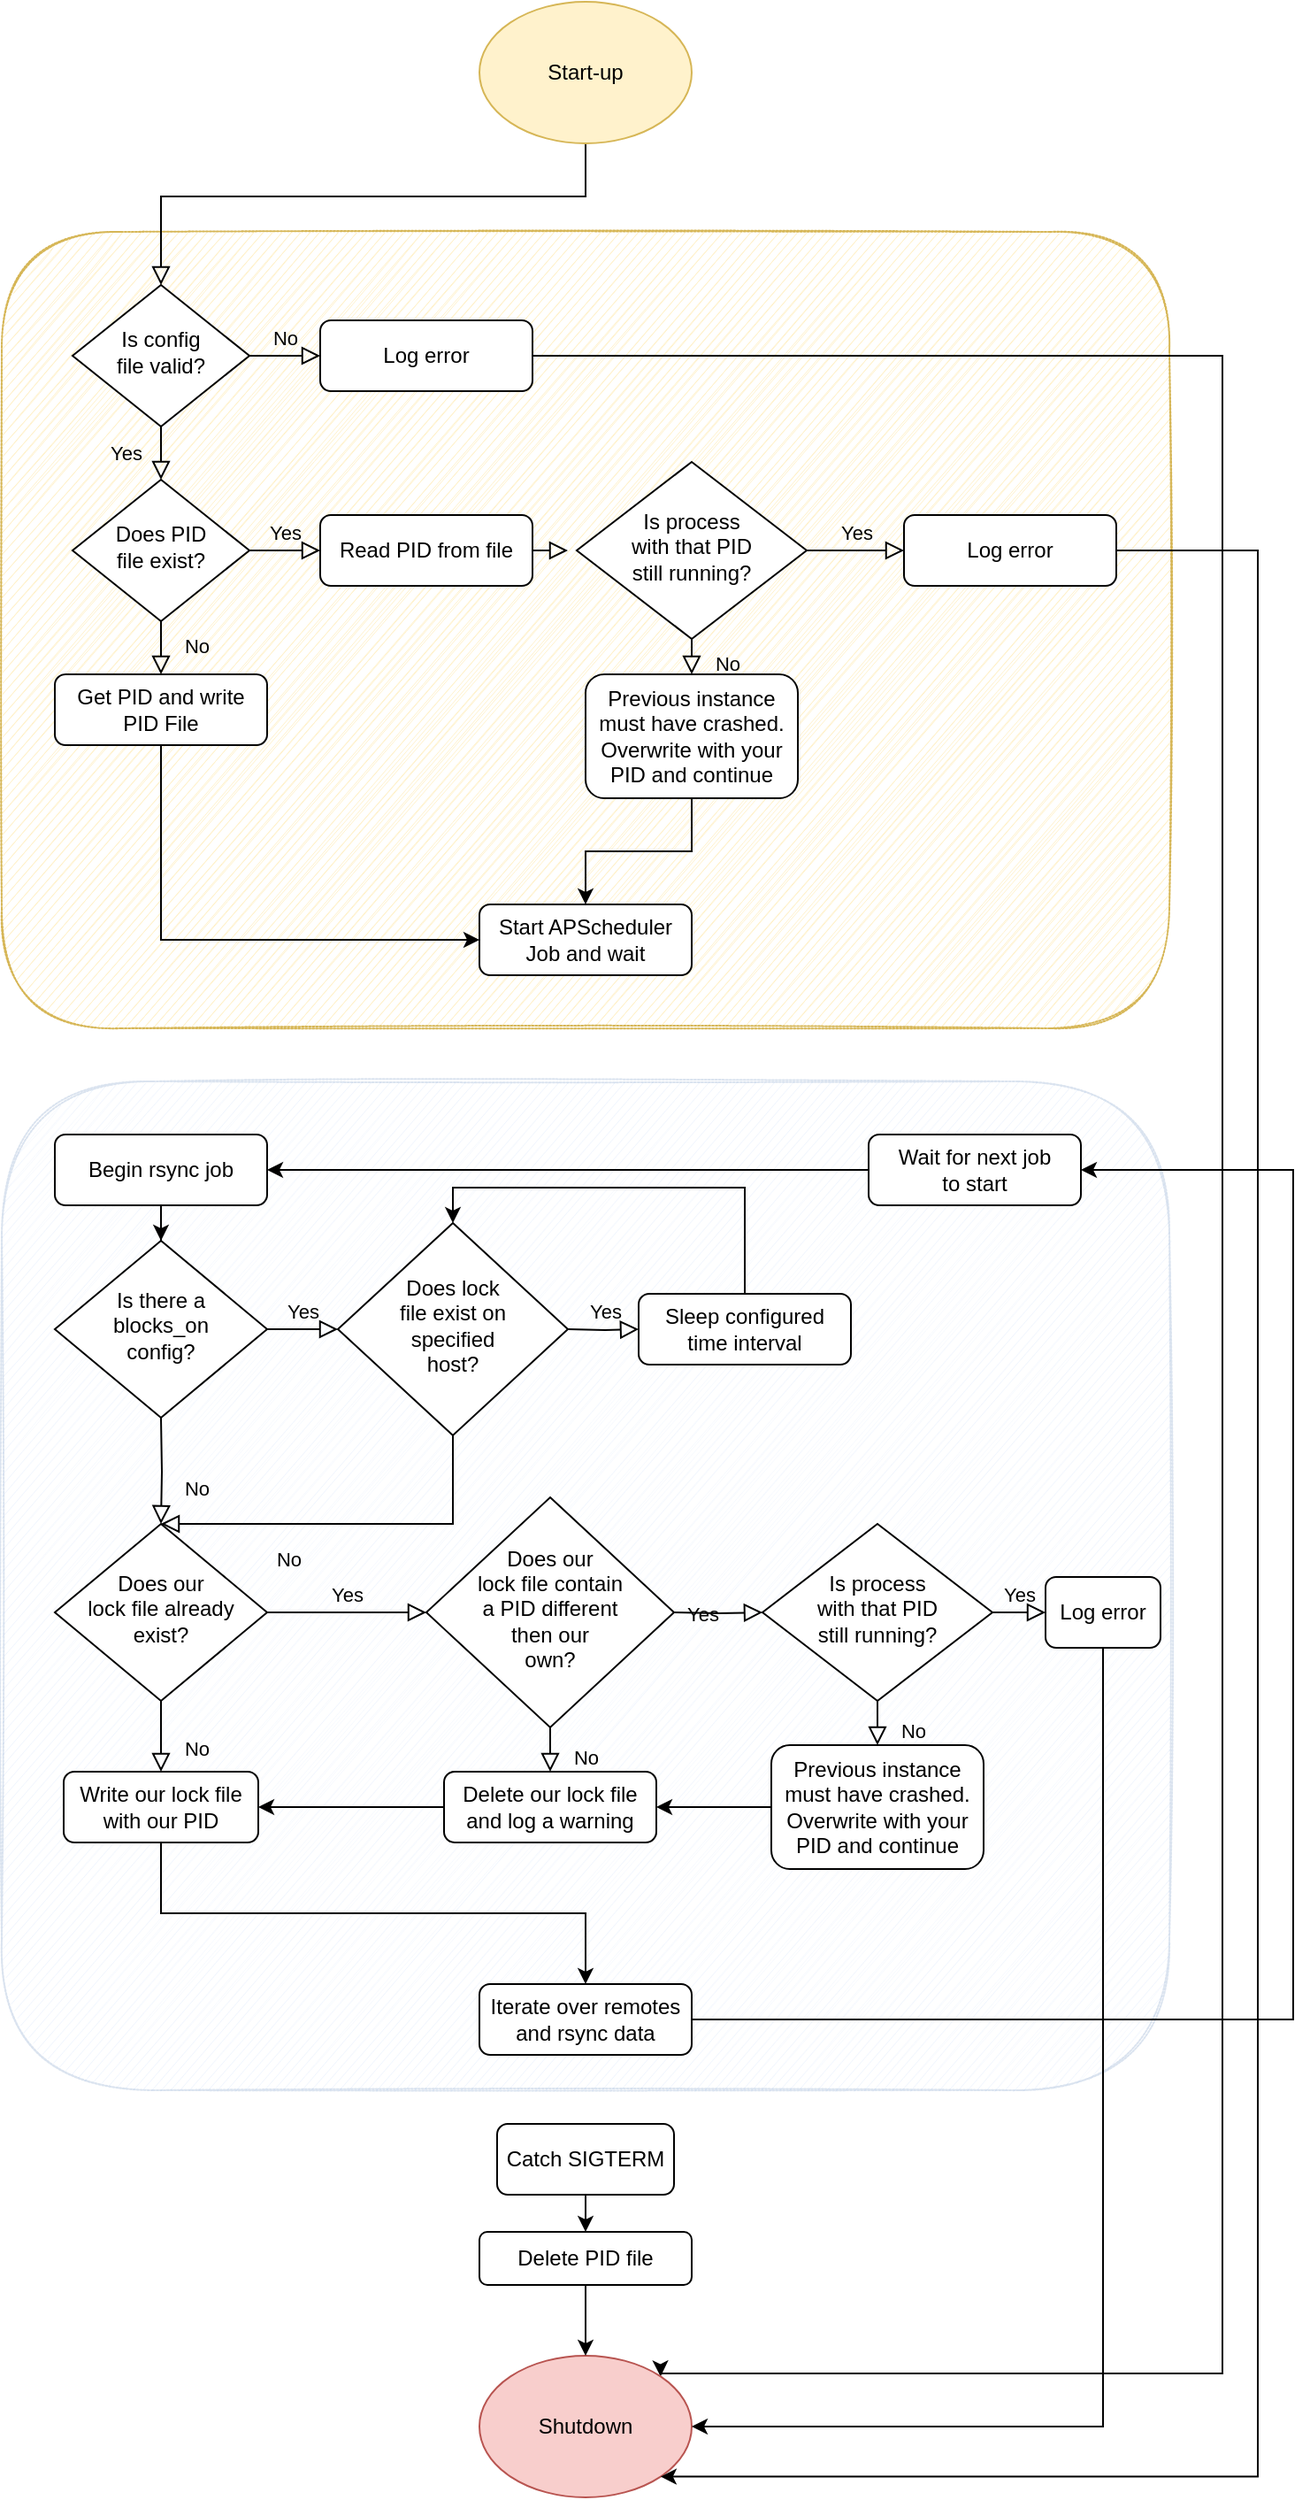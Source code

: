 <mxfile version="14.4.3" type="github">
  <diagram id="C5RBs43oDa-KdzZeNtuy" name="Page-1">
    <mxGraphModel dx="1102" dy="1700" grid="1" gridSize="10" guides="1" tooltips="1" connect="1" arrows="1" fold="1" page="1" pageScale="1" pageWidth="827" pageHeight="1169" math="0" shadow="0">
      <root>
        <mxCell id="WIyWlLk6GJQsqaUBKTNV-0" />
        <mxCell id="WIyWlLk6GJQsqaUBKTNV-1" parent="WIyWlLk6GJQsqaUBKTNV-0" />
        <mxCell id="PwsWK8m2RSV6wbbZ7hRQ-16" value="" style="rounded=1;whiteSpace=wrap;html=1;sketch=1;fillStyle=hachure;fillColor=#fff2cc;dashed=1;dashPattern=1 1;movable=0;resizable=0;rotatable=0;deletable=0;editable=0;connectable=0;strokeColor=#d6b656;" parent="WIyWlLk6GJQsqaUBKTNV-1" vertex="1">
          <mxGeometry y="100" width="660" height="450" as="geometry" />
        </mxCell>
        <mxCell id="WIyWlLk6GJQsqaUBKTNV-2" value="" style="rounded=0;html=1;jettySize=auto;orthogonalLoop=1;fontSize=11;endArrow=block;endFill=0;endSize=8;strokeWidth=1;shadow=0;labelBackgroundColor=none;edgeStyle=orthogonalEdgeStyle;exitX=0.5;exitY=1;exitDx=0;exitDy=0;" parent="WIyWlLk6GJQsqaUBKTNV-1" source="PwsWK8m2RSV6wbbZ7hRQ-0" target="WIyWlLk6GJQsqaUBKTNV-6" edge="1">
          <mxGeometry relative="1" as="geometry">
            <Array as="points">
              <mxPoint x="330" y="80" />
              <mxPoint x="90" y="80" />
            </Array>
          </mxGeometry>
        </mxCell>
        <mxCell id="WIyWlLk6GJQsqaUBKTNV-3" value="Start APScheduler Job and wait" style="rounded=1;whiteSpace=wrap;html=1;fontSize=12;glass=0;strokeWidth=1;shadow=0;" parent="WIyWlLk6GJQsqaUBKTNV-1" vertex="1">
          <mxGeometry x="270" y="480" width="120" height="40" as="geometry" />
        </mxCell>
        <mxCell id="WIyWlLk6GJQsqaUBKTNV-4" value="Yes" style="rounded=0;html=1;jettySize=auto;orthogonalLoop=1;fontSize=11;endArrow=block;endFill=0;endSize=8;strokeWidth=1;shadow=0;labelBackgroundColor=none;edgeStyle=orthogonalEdgeStyle;" parent="WIyWlLk6GJQsqaUBKTNV-1" source="WIyWlLk6GJQsqaUBKTNV-6" target="WIyWlLk6GJQsqaUBKTNV-10" edge="1">
          <mxGeometry y="20" relative="1" as="geometry">
            <mxPoint as="offset" />
          </mxGeometry>
        </mxCell>
        <mxCell id="WIyWlLk6GJQsqaUBKTNV-5" value="No" style="edgeStyle=orthogonalEdgeStyle;rounded=0;html=1;jettySize=auto;orthogonalLoop=1;fontSize=11;endArrow=block;endFill=0;endSize=8;strokeWidth=1;shadow=0;labelBackgroundColor=none;" parent="WIyWlLk6GJQsqaUBKTNV-1" source="WIyWlLk6GJQsqaUBKTNV-6" target="WIyWlLk6GJQsqaUBKTNV-7" edge="1">
          <mxGeometry y="10" relative="1" as="geometry">
            <mxPoint as="offset" />
          </mxGeometry>
        </mxCell>
        <mxCell id="WIyWlLk6GJQsqaUBKTNV-6" value="Is config&lt;br&gt;file valid?" style="rhombus;whiteSpace=wrap;html=1;shadow=0;fontFamily=Helvetica;fontSize=12;align=center;strokeWidth=1;spacing=6;spacingTop=-4;" parent="WIyWlLk6GJQsqaUBKTNV-1" vertex="1">
          <mxGeometry x="40" y="130" width="100" height="80" as="geometry" />
        </mxCell>
        <mxCell id="PwsWK8m2RSV6wbbZ7hRQ-14" style="edgeStyle=orthogonalEdgeStyle;rounded=0;orthogonalLoop=1;jettySize=auto;html=1;exitX=1;exitY=0.5;exitDx=0;exitDy=0;entryX=1;entryY=0;entryDx=0;entryDy=0;" parent="WIyWlLk6GJQsqaUBKTNV-1" source="WIyWlLk6GJQsqaUBKTNV-7" target="PwsWK8m2RSV6wbbZ7hRQ-1" edge="1">
          <mxGeometry relative="1" as="geometry">
            <mxPoint x="460" y="1520" as="targetPoint" />
            <Array as="points">
              <mxPoint x="690" y="170" />
              <mxPoint x="690" y="1310" />
              <mxPoint x="372" y="1310" />
            </Array>
          </mxGeometry>
        </mxCell>
        <mxCell id="WIyWlLk6GJQsqaUBKTNV-7" value="Log error&lt;br&gt;" style="rounded=1;whiteSpace=wrap;html=1;fontSize=12;glass=0;strokeWidth=1;shadow=0;" parent="WIyWlLk6GJQsqaUBKTNV-1" vertex="1">
          <mxGeometry x="180" y="150" width="120" height="40" as="geometry" />
        </mxCell>
        <mxCell id="WIyWlLk6GJQsqaUBKTNV-8" value="No" style="rounded=0;html=1;jettySize=auto;orthogonalLoop=1;fontSize=11;endArrow=block;endFill=0;endSize=8;strokeWidth=1;shadow=0;labelBackgroundColor=none;edgeStyle=orthogonalEdgeStyle;" parent="WIyWlLk6GJQsqaUBKTNV-1" source="WIyWlLk6GJQsqaUBKTNV-10" target="WIyWlLk6GJQsqaUBKTNV-11" edge="1">
          <mxGeometry x="0.333" y="20" relative="1" as="geometry">
            <mxPoint as="offset" />
          </mxGeometry>
        </mxCell>
        <mxCell id="WIyWlLk6GJQsqaUBKTNV-9" value="Yes" style="edgeStyle=orthogonalEdgeStyle;rounded=0;html=1;jettySize=auto;orthogonalLoop=1;fontSize=11;endArrow=block;endFill=0;endSize=8;strokeWidth=1;shadow=0;labelBackgroundColor=none;" parent="WIyWlLk6GJQsqaUBKTNV-1" source="WIyWlLk6GJQsqaUBKTNV-10" target="WIyWlLk6GJQsqaUBKTNV-12" edge="1">
          <mxGeometry y="10" relative="1" as="geometry">
            <mxPoint as="offset" />
          </mxGeometry>
        </mxCell>
        <mxCell id="WIyWlLk6GJQsqaUBKTNV-10" value="Does PID&lt;br&gt;file exist?" style="rhombus;whiteSpace=wrap;html=1;shadow=0;fontFamily=Helvetica;fontSize=12;align=center;strokeWidth=1;spacing=6;spacingTop=-4;" parent="WIyWlLk6GJQsqaUBKTNV-1" vertex="1">
          <mxGeometry x="40" y="240" width="100" height="80" as="geometry" />
        </mxCell>
        <mxCell id="PwsWK8m2RSV6wbbZ7hRQ-12" style="edgeStyle=orthogonalEdgeStyle;rounded=0;orthogonalLoop=1;jettySize=auto;html=1;exitX=0.5;exitY=1;exitDx=0;exitDy=0;entryX=0;entryY=0.5;entryDx=0;entryDy=0;" parent="WIyWlLk6GJQsqaUBKTNV-1" source="WIyWlLk6GJQsqaUBKTNV-11" target="WIyWlLk6GJQsqaUBKTNV-3" edge="1">
          <mxGeometry relative="1" as="geometry" />
        </mxCell>
        <mxCell id="WIyWlLk6GJQsqaUBKTNV-11" value="Get PID and write&lt;br&gt;PID File" style="rounded=1;whiteSpace=wrap;html=1;fontSize=12;glass=0;strokeWidth=1;shadow=0;" parent="WIyWlLk6GJQsqaUBKTNV-1" vertex="1">
          <mxGeometry x="30" y="350" width="120" height="40" as="geometry" />
        </mxCell>
        <mxCell id="WIyWlLk6GJQsqaUBKTNV-12" value="Read PID from file" style="rounded=1;whiteSpace=wrap;html=1;fontSize=12;glass=0;strokeWidth=1;shadow=0;" parent="WIyWlLk6GJQsqaUBKTNV-1" vertex="1">
          <mxGeometry x="180" y="260" width="120" height="40" as="geometry" />
        </mxCell>
        <mxCell id="PwsWK8m2RSV6wbbZ7hRQ-0" value="Start-up" style="ellipse;whiteSpace=wrap;html=1;fillColor=#fff2cc;strokeColor=#d6b656;" parent="WIyWlLk6GJQsqaUBKTNV-1" vertex="1">
          <mxGeometry x="270" y="-30" width="120" height="80" as="geometry" />
        </mxCell>
        <mxCell id="PwsWK8m2RSV6wbbZ7hRQ-1" value="Shutdown" style="ellipse;whiteSpace=wrap;html=1;fillColor=#f8cecc;strokeColor=#b85450;" parent="WIyWlLk6GJQsqaUBKTNV-1" vertex="1">
          <mxGeometry x="270" y="1300" width="120" height="80" as="geometry" />
        </mxCell>
        <mxCell id="PwsWK8m2RSV6wbbZ7hRQ-3" value="Is process&lt;br&gt;with that PID&lt;br&gt;still running?" style="rhombus;whiteSpace=wrap;html=1;shadow=0;fontFamily=Helvetica;fontSize=12;align=center;strokeWidth=1;spacing=6;spacingTop=-4;" parent="WIyWlLk6GJQsqaUBKTNV-1" vertex="1">
          <mxGeometry x="325" y="230" width="130" height="100" as="geometry" />
        </mxCell>
        <mxCell id="PwsWK8m2RSV6wbbZ7hRQ-5" value="Yes" style="edgeStyle=orthogonalEdgeStyle;rounded=0;html=1;jettySize=auto;orthogonalLoop=1;fontSize=11;endArrow=block;endFill=0;endSize=8;strokeWidth=1;shadow=0;labelBackgroundColor=none;exitX=1;exitY=0.5;exitDx=0;exitDy=0;entryX=0;entryY=0.5;entryDx=0;entryDy=0;" parent="WIyWlLk6GJQsqaUBKTNV-1" source="PwsWK8m2RSV6wbbZ7hRQ-3" target="PwsWK8m2RSV6wbbZ7hRQ-6" edge="1">
          <mxGeometry y="10" relative="1" as="geometry">
            <mxPoint as="offset" />
            <mxPoint x="150" y="290" as="sourcePoint" />
            <mxPoint x="570" y="270" as="targetPoint" />
            <Array as="points">
              <mxPoint x="500" y="280" />
              <mxPoint x="500" y="280" />
            </Array>
          </mxGeometry>
        </mxCell>
        <mxCell id="PwsWK8m2RSV6wbbZ7hRQ-47" style="edgeStyle=orthogonalEdgeStyle;rounded=0;orthogonalLoop=1;jettySize=auto;html=1;exitX=1;exitY=0.5;exitDx=0;exitDy=0;entryX=1;entryY=1;entryDx=0;entryDy=0;" parent="WIyWlLk6GJQsqaUBKTNV-1" source="PwsWK8m2RSV6wbbZ7hRQ-6" target="PwsWK8m2RSV6wbbZ7hRQ-1" edge="1">
          <mxGeometry relative="1" as="geometry">
            <Array as="points">
              <mxPoint x="710" y="280" />
              <mxPoint x="710" y="1368" />
            </Array>
          </mxGeometry>
        </mxCell>
        <mxCell id="PwsWK8m2RSV6wbbZ7hRQ-6" value="Log error&lt;br&gt;" style="rounded=1;whiteSpace=wrap;html=1;fontSize=12;glass=0;strokeWidth=1;shadow=0;" parent="WIyWlLk6GJQsqaUBKTNV-1" vertex="1">
          <mxGeometry x="510" y="260" width="120" height="40" as="geometry" />
        </mxCell>
        <mxCell id="PwsWK8m2RSV6wbbZ7hRQ-8" value="" style="edgeStyle=orthogonalEdgeStyle;rounded=0;html=1;jettySize=auto;orthogonalLoop=1;fontSize=11;endArrow=block;endFill=0;endSize=8;strokeWidth=1;shadow=0;labelBackgroundColor=none;exitX=1;exitY=0.5;exitDx=0;exitDy=0;" parent="WIyWlLk6GJQsqaUBKTNV-1" source="WIyWlLk6GJQsqaUBKTNV-12" edge="1">
          <mxGeometry y="10" relative="1" as="geometry">
            <mxPoint as="offset" />
            <mxPoint x="150" y="290" as="sourcePoint" />
            <mxPoint x="320" y="280" as="targetPoint" />
          </mxGeometry>
        </mxCell>
        <mxCell id="PwsWK8m2RSV6wbbZ7hRQ-9" value="No" style="rounded=0;html=1;jettySize=auto;orthogonalLoop=1;fontSize=11;endArrow=block;endFill=0;endSize=8;strokeWidth=1;shadow=0;labelBackgroundColor=none;edgeStyle=orthogonalEdgeStyle;exitX=0.5;exitY=1;exitDx=0;exitDy=0;entryX=0.5;entryY=0;entryDx=0;entryDy=0;" parent="WIyWlLk6GJQsqaUBKTNV-1" source="PwsWK8m2RSV6wbbZ7hRQ-3" target="PwsWK8m2RSV6wbbZ7hRQ-10" edge="1">
          <mxGeometry x="0.333" y="20" relative="1" as="geometry">
            <mxPoint as="offset" />
            <mxPoint x="100" y="330" as="sourcePoint" />
            <mxPoint x="390" y="370" as="targetPoint" />
          </mxGeometry>
        </mxCell>
        <mxCell id="PwsWK8m2RSV6wbbZ7hRQ-13" style="edgeStyle=orthogonalEdgeStyle;rounded=0;orthogonalLoop=1;jettySize=auto;html=1;exitX=0.5;exitY=1;exitDx=0;exitDy=0;" parent="WIyWlLk6GJQsqaUBKTNV-1" source="PwsWK8m2RSV6wbbZ7hRQ-10" target="WIyWlLk6GJQsqaUBKTNV-3" edge="1">
          <mxGeometry relative="1" as="geometry" />
        </mxCell>
        <mxCell id="PwsWK8m2RSV6wbbZ7hRQ-10" value="Previous instance must have crashed. Overwrite with your PID and continue" style="rounded=1;whiteSpace=wrap;html=1;fontSize=12;glass=0;strokeWidth=1;shadow=0;" parent="WIyWlLk6GJQsqaUBKTNV-1" vertex="1">
          <mxGeometry x="330" y="350" width="120" height="70" as="geometry" />
        </mxCell>
        <mxCell id="PwsWK8m2RSV6wbbZ7hRQ-17" value="" style="rounded=1;whiteSpace=wrap;html=1;sketch=1;fillStyle=hachure;fillColor=#dae8fc;opacity=25;dashed=1;dashPattern=1 1;movable=1;resizable=1;rotatable=1;deletable=1;editable=1;connectable=1;strokeColor=#6c8ebf;" parent="WIyWlLk6GJQsqaUBKTNV-1" vertex="1">
          <mxGeometry y="580" width="660" height="570" as="geometry" />
        </mxCell>
        <mxCell id="PwsWK8m2RSV6wbbZ7hRQ-22" style="edgeStyle=orthogonalEdgeStyle;rounded=0;orthogonalLoop=1;jettySize=auto;html=1;exitX=0.5;exitY=1;exitDx=0;exitDy=0;" parent="WIyWlLk6GJQsqaUBKTNV-1" source="PwsWK8m2RSV6wbbZ7hRQ-18" target="PwsWK8m2RSV6wbbZ7hRQ-19" edge="1">
          <mxGeometry relative="1" as="geometry" />
        </mxCell>
        <mxCell id="PwsWK8m2RSV6wbbZ7hRQ-18" value="Begin rsync job" style="rounded=1;whiteSpace=wrap;html=1;fontSize=12;glass=0;strokeWidth=1;shadow=0;" parent="WIyWlLk6GJQsqaUBKTNV-1" vertex="1">
          <mxGeometry x="30" y="610" width="120" height="40" as="geometry" />
        </mxCell>
        <mxCell id="PwsWK8m2RSV6wbbZ7hRQ-19" value="Is there a&lt;br&gt;blocks_on&lt;br&gt;config?" style="rhombus;whiteSpace=wrap;html=1;shadow=0;fontFamily=Helvetica;fontSize=12;align=center;strokeWidth=1;spacing=6;spacingTop=-4;" parent="WIyWlLk6GJQsqaUBKTNV-1" vertex="1">
          <mxGeometry x="30" y="670" width="120" height="100" as="geometry" />
        </mxCell>
        <mxCell id="PwsWK8m2RSV6wbbZ7hRQ-20" value="Yes" style="edgeStyle=orthogonalEdgeStyle;rounded=0;html=1;jettySize=auto;orthogonalLoop=1;fontSize=11;endArrow=block;endFill=0;endSize=8;strokeWidth=1;shadow=0;labelBackgroundColor=none;exitX=1;exitY=0.5;exitDx=0;exitDy=0;entryX=0;entryY=0.5;entryDx=0;entryDy=0;" parent="WIyWlLk6GJQsqaUBKTNV-1" source="PwsWK8m2RSV6wbbZ7hRQ-19" target="PwsWK8m2RSV6wbbZ7hRQ-23" edge="1">
          <mxGeometry y="10" relative="1" as="geometry">
            <mxPoint as="offset" />
            <mxPoint x="150" y="290" as="sourcePoint" />
            <mxPoint x="210" y="742" as="targetPoint" />
          </mxGeometry>
        </mxCell>
        <mxCell id="PwsWK8m2RSV6wbbZ7hRQ-28" style="edgeStyle=orthogonalEdgeStyle;rounded=0;orthogonalLoop=1;jettySize=auto;html=1;exitX=0.5;exitY=0;exitDx=0;exitDy=0;entryX=0.5;entryY=0;entryDx=0;entryDy=0;" parent="WIyWlLk6GJQsqaUBKTNV-1" source="PwsWK8m2RSV6wbbZ7hRQ-21" target="PwsWK8m2RSV6wbbZ7hRQ-23" edge="1">
          <mxGeometry relative="1" as="geometry">
            <Array as="points">
              <mxPoint x="420" y="640" />
              <mxPoint x="255" y="640" />
            </Array>
          </mxGeometry>
        </mxCell>
        <mxCell id="PwsWK8m2RSV6wbbZ7hRQ-21" value="Sleep configured&lt;br&gt;time interval" style="rounded=1;whiteSpace=wrap;html=1;fontSize=12;glass=0;strokeWidth=1;shadow=0;" parent="WIyWlLk6GJQsqaUBKTNV-1" vertex="1">
          <mxGeometry x="360" y="700" width="120" height="40" as="geometry" />
        </mxCell>
        <mxCell id="PwsWK8m2RSV6wbbZ7hRQ-23" value="Does lock&lt;br&gt;file exist on&lt;br&gt;specified&lt;br&gt;host?" style="rhombus;whiteSpace=wrap;html=1;shadow=0;fontFamily=Helvetica;fontSize=12;align=center;strokeWidth=1;spacing=6;spacingTop=-4;" parent="WIyWlLk6GJQsqaUBKTNV-1" vertex="1">
          <mxGeometry x="190" y="660" width="130" height="120" as="geometry" />
        </mxCell>
        <mxCell id="PwsWK8m2RSV6wbbZ7hRQ-24" value="Yes" style="edgeStyle=orthogonalEdgeStyle;rounded=0;html=1;jettySize=auto;orthogonalLoop=1;fontSize=11;endArrow=block;endFill=0;endSize=8;strokeWidth=1;shadow=0;labelBackgroundColor=none;entryX=0;entryY=0.5;entryDx=0;entryDy=0;" parent="WIyWlLk6GJQsqaUBKTNV-1" target="PwsWK8m2RSV6wbbZ7hRQ-21" edge="1">
          <mxGeometry y="10" relative="1" as="geometry">
            <mxPoint as="offset" />
            <mxPoint x="320" y="720" as="sourcePoint" />
            <mxPoint x="200" y="730" as="targetPoint" />
          </mxGeometry>
        </mxCell>
        <mxCell id="PwsWK8m2RSV6wbbZ7hRQ-40" style="edgeStyle=orthogonalEdgeStyle;rounded=0;orthogonalLoop=1;jettySize=auto;html=1;exitX=0;exitY=0.5;exitDx=0;exitDy=0;entryX=1;entryY=0.5;entryDx=0;entryDy=0;" parent="WIyWlLk6GJQsqaUBKTNV-1" source="PwsWK8m2RSV6wbbZ7hRQ-25" target="PwsWK8m2RSV6wbbZ7hRQ-39" edge="1">
          <mxGeometry relative="1" as="geometry" />
        </mxCell>
        <mxCell id="PwsWK8m2RSV6wbbZ7hRQ-25" value="Delete our lock file and log a warning" style="rounded=1;whiteSpace=wrap;html=1;fontSize=12;glass=0;strokeWidth=1;shadow=0;" parent="WIyWlLk6GJQsqaUBKTNV-1" vertex="1">
          <mxGeometry x="250" y="970" width="120" height="40" as="geometry" />
        </mxCell>
        <mxCell id="PwsWK8m2RSV6wbbZ7hRQ-26" value="Does our&lt;br&gt;lock file already&lt;br&gt;exist?" style="rhombus;whiteSpace=wrap;html=1;shadow=0;fontFamily=Helvetica;fontSize=12;align=center;strokeWidth=1;spacing=6;spacingTop=-4;" parent="WIyWlLk6GJQsqaUBKTNV-1" vertex="1">
          <mxGeometry x="30" y="830" width="120" height="100" as="geometry" />
        </mxCell>
        <mxCell id="PwsWK8m2RSV6wbbZ7hRQ-27" value="No" style="rounded=0;html=1;jettySize=auto;orthogonalLoop=1;fontSize=11;endArrow=block;endFill=0;endSize=8;strokeWidth=1;shadow=0;labelBackgroundColor=none;edgeStyle=orthogonalEdgeStyle;" parent="WIyWlLk6GJQsqaUBKTNV-1" target="PwsWK8m2RSV6wbbZ7hRQ-26" edge="1">
          <mxGeometry x="0.333" y="20" relative="1" as="geometry">
            <mxPoint as="offset" />
            <mxPoint x="90" y="770" as="sourcePoint" />
            <mxPoint x="100" y="360" as="targetPoint" />
          </mxGeometry>
        </mxCell>
        <mxCell id="PwsWK8m2RSV6wbbZ7hRQ-29" value="No" style="rounded=0;html=1;jettySize=auto;orthogonalLoop=1;fontSize=11;endArrow=block;endFill=0;endSize=8;strokeWidth=1;shadow=0;labelBackgroundColor=none;edgeStyle=orthogonalEdgeStyle;exitX=0.5;exitY=1;exitDx=0;exitDy=0;entryX=0.5;entryY=0;entryDx=0;entryDy=0;" parent="WIyWlLk6GJQsqaUBKTNV-1" source="PwsWK8m2RSV6wbbZ7hRQ-23" target="PwsWK8m2RSV6wbbZ7hRQ-26" edge="1">
          <mxGeometry x="0.333" y="20" relative="1" as="geometry">
            <mxPoint as="offset" />
            <mxPoint x="260" y="780" as="sourcePoint" />
            <mxPoint x="180" y="840" as="targetPoint" />
            <Array as="points">
              <mxPoint x="255" y="830" />
            </Array>
          </mxGeometry>
        </mxCell>
        <mxCell id="PwsWK8m2RSV6wbbZ7hRQ-31" value="Yes" style="edgeStyle=orthogonalEdgeStyle;rounded=0;html=1;jettySize=auto;orthogonalLoop=1;fontSize=11;endArrow=block;endFill=0;endSize=8;strokeWidth=1;shadow=0;labelBackgroundColor=none;exitX=1;exitY=0.5;exitDx=0;exitDy=0;entryX=0;entryY=0.5;entryDx=0;entryDy=0;" parent="WIyWlLk6GJQsqaUBKTNV-1" source="PwsWK8m2RSV6wbbZ7hRQ-26" target="PwsWK8m2RSV6wbbZ7hRQ-32" edge="1">
          <mxGeometry y="10" relative="1" as="geometry">
            <mxPoint as="offset" />
            <mxPoint x="160" y="730" as="sourcePoint" />
            <mxPoint x="230" y="880" as="targetPoint" />
          </mxGeometry>
        </mxCell>
        <mxCell id="PwsWK8m2RSV6wbbZ7hRQ-32" value="Does our&lt;br&gt;lock file contain&lt;br&gt;a PID different&lt;br&gt;then our&lt;br&gt;own?" style="rhombus;whiteSpace=wrap;html=1;shadow=0;fontFamily=Helvetica;fontSize=12;align=center;strokeWidth=1;spacing=6;spacingTop=-4;" parent="WIyWlLk6GJQsqaUBKTNV-1" vertex="1">
          <mxGeometry x="240" y="815" width="140" height="130" as="geometry" />
        </mxCell>
        <mxCell id="PwsWK8m2RSV6wbbZ7hRQ-34" value="Yes" style="edgeStyle=orthogonalEdgeStyle;rounded=0;html=1;jettySize=auto;orthogonalLoop=1;fontSize=11;endArrow=block;endFill=0;endSize=8;strokeWidth=1;shadow=0;labelBackgroundColor=none;entryX=0;entryY=0.5;entryDx=0;entryDy=0;" parent="WIyWlLk6GJQsqaUBKTNV-1" target="Q-n3cfqA6edHLkKLjo13-2" edge="1">
          <mxGeometry y="10" relative="1" as="geometry">
            <mxPoint as="offset" />
            <mxPoint x="380" y="880" as="sourcePoint" />
            <mxPoint x="440" y="880" as="targetPoint" />
          </mxGeometry>
        </mxCell>
        <mxCell id="PwsWK8m2RSV6wbbZ7hRQ-48" style="edgeStyle=orthogonalEdgeStyle;rounded=0;orthogonalLoop=1;jettySize=auto;html=1;exitX=0.5;exitY=1;exitDx=0;exitDy=0;entryX=1;entryY=0.5;entryDx=0;entryDy=0;" parent="WIyWlLk6GJQsqaUBKTNV-1" source="PwsWK8m2RSV6wbbZ7hRQ-35" target="PwsWK8m2RSV6wbbZ7hRQ-1" edge="1">
          <mxGeometry relative="1" as="geometry">
            <Array as="points">
              <mxPoint x="623" y="1340" />
            </Array>
          </mxGeometry>
        </mxCell>
        <mxCell id="PwsWK8m2RSV6wbbZ7hRQ-35" value="Log error&lt;br&gt;" style="rounded=1;whiteSpace=wrap;html=1;fontSize=12;glass=0;strokeWidth=1;shadow=0;" parent="WIyWlLk6GJQsqaUBKTNV-1" vertex="1">
          <mxGeometry x="590" y="860" width="65" height="40" as="geometry" />
        </mxCell>
        <mxCell id="PwsWK8m2RSV6wbbZ7hRQ-38" value="No" style="rounded=0;html=1;jettySize=auto;orthogonalLoop=1;fontSize=11;endArrow=block;endFill=0;endSize=8;strokeWidth=1;shadow=0;labelBackgroundColor=none;edgeStyle=orthogonalEdgeStyle;exitX=0.5;exitY=1;exitDx=0;exitDy=0;entryX=0.5;entryY=0;entryDx=0;entryDy=0;" parent="WIyWlLk6GJQsqaUBKTNV-1" source="PwsWK8m2RSV6wbbZ7hRQ-32" target="PwsWK8m2RSV6wbbZ7hRQ-25" edge="1">
          <mxGeometry x="0.333" y="20" relative="1" as="geometry">
            <mxPoint as="offset" />
            <mxPoint x="100" y="780" as="sourcePoint" />
            <mxPoint x="100" y="840" as="targetPoint" />
          </mxGeometry>
        </mxCell>
        <mxCell id="PwsWK8m2RSV6wbbZ7hRQ-44" style="edgeStyle=orthogonalEdgeStyle;rounded=0;orthogonalLoop=1;jettySize=auto;html=1;exitX=0.5;exitY=1;exitDx=0;exitDy=0;entryX=0.5;entryY=0;entryDx=0;entryDy=0;" parent="WIyWlLk6GJQsqaUBKTNV-1" source="PwsWK8m2RSV6wbbZ7hRQ-39" target="PwsWK8m2RSV6wbbZ7hRQ-43" edge="1">
          <mxGeometry relative="1" as="geometry" />
        </mxCell>
        <mxCell id="PwsWK8m2RSV6wbbZ7hRQ-39" value="Write our lock file with our PID" style="rounded=1;whiteSpace=wrap;html=1;fontSize=12;glass=0;strokeWidth=1;shadow=0;" parent="WIyWlLk6GJQsqaUBKTNV-1" vertex="1">
          <mxGeometry x="35" y="970" width="110" height="40" as="geometry" />
        </mxCell>
        <mxCell id="PwsWK8m2RSV6wbbZ7hRQ-41" value="No" style="rounded=0;html=1;jettySize=auto;orthogonalLoop=1;fontSize=11;endArrow=block;endFill=0;endSize=8;strokeWidth=1;shadow=0;labelBackgroundColor=none;edgeStyle=orthogonalEdgeStyle;exitX=0.5;exitY=1;exitDx=0;exitDy=0;" parent="WIyWlLk6GJQsqaUBKTNV-1" source="PwsWK8m2RSV6wbbZ7hRQ-26" target="PwsWK8m2RSV6wbbZ7hRQ-39" edge="1">
          <mxGeometry x="0.333" y="20" relative="1" as="geometry">
            <mxPoint as="offset" />
            <mxPoint x="100" y="780" as="sourcePoint" />
            <mxPoint x="100" y="840" as="targetPoint" />
          </mxGeometry>
        </mxCell>
        <mxCell id="PwsWK8m2RSV6wbbZ7hRQ-52" style="edgeStyle=orthogonalEdgeStyle;rounded=0;orthogonalLoop=1;jettySize=auto;html=1;exitX=1;exitY=0.5;exitDx=0;exitDy=0;entryX=1;entryY=0.5;entryDx=0;entryDy=0;" parent="WIyWlLk6GJQsqaUBKTNV-1" source="PwsWK8m2RSV6wbbZ7hRQ-43" target="PwsWK8m2RSV6wbbZ7hRQ-51" edge="1">
          <mxGeometry relative="1" as="geometry">
            <Array as="points">
              <mxPoint x="730" y="1110" />
              <mxPoint x="730" y="630" />
            </Array>
          </mxGeometry>
        </mxCell>
        <mxCell id="PwsWK8m2RSV6wbbZ7hRQ-43" value="Iterate over remotes&lt;br&gt;and rsync data" style="rounded=1;whiteSpace=wrap;html=1;fontSize=12;glass=0;strokeWidth=1;shadow=0;" parent="WIyWlLk6GJQsqaUBKTNV-1" vertex="1">
          <mxGeometry x="270" y="1090" width="120" height="40" as="geometry" />
        </mxCell>
        <mxCell id="PwsWK8m2RSV6wbbZ7hRQ-46" style="edgeStyle=orthogonalEdgeStyle;rounded=0;orthogonalLoop=1;jettySize=auto;html=1;exitX=0.5;exitY=1;exitDx=0;exitDy=0;entryX=0.5;entryY=0;entryDx=0;entryDy=0;" parent="WIyWlLk6GJQsqaUBKTNV-1" source="PwsWK8m2RSV6wbbZ7hRQ-45" target="PwsWK8m2RSV6wbbZ7hRQ-1" edge="1">
          <mxGeometry relative="1" as="geometry">
            <mxPoint x="320" y="1260" as="targetPoint" />
          </mxGeometry>
        </mxCell>
        <mxCell id="PwsWK8m2RSV6wbbZ7hRQ-45" value="Delete PID file" style="rounded=1;whiteSpace=wrap;html=1;" parent="WIyWlLk6GJQsqaUBKTNV-1" vertex="1">
          <mxGeometry x="270" y="1230" width="120" height="30" as="geometry" />
        </mxCell>
        <mxCell id="PwsWK8m2RSV6wbbZ7hRQ-53" style="edgeStyle=orthogonalEdgeStyle;rounded=0;orthogonalLoop=1;jettySize=auto;html=1;exitX=0;exitY=0.5;exitDx=0;exitDy=0;entryX=1;entryY=0.5;entryDx=0;entryDy=0;" parent="WIyWlLk6GJQsqaUBKTNV-1" source="PwsWK8m2RSV6wbbZ7hRQ-51" target="PwsWK8m2RSV6wbbZ7hRQ-18" edge="1">
          <mxGeometry relative="1" as="geometry" />
        </mxCell>
        <mxCell id="PwsWK8m2RSV6wbbZ7hRQ-51" value="Wait for next job&lt;br&gt;to start" style="rounded=1;whiteSpace=wrap;html=1;fontSize=12;glass=0;strokeWidth=1;shadow=0;" parent="WIyWlLk6GJQsqaUBKTNV-1" vertex="1">
          <mxGeometry x="490" y="610" width="120" height="40" as="geometry" />
        </mxCell>
        <mxCell id="Q-n3cfqA6edHLkKLjo13-2" value="Is process&lt;br&gt;with that PID&lt;br&gt;still running?" style="rhombus;whiteSpace=wrap;html=1;shadow=0;fontFamily=Helvetica;fontSize=12;align=center;strokeWidth=1;spacing=6;spacingTop=-4;" vertex="1" parent="WIyWlLk6GJQsqaUBKTNV-1">
          <mxGeometry x="430" y="830" width="130" height="100" as="geometry" />
        </mxCell>
        <mxCell id="Q-n3cfqA6edHLkKLjo13-3" value="No" style="rounded=0;html=1;jettySize=auto;orthogonalLoop=1;fontSize=11;endArrow=block;endFill=0;endSize=8;strokeWidth=1;shadow=0;labelBackgroundColor=none;edgeStyle=orthogonalEdgeStyle;exitX=0.5;exitY=1;exitDx=0;exitDy=0;entryX=0.5;entryY=0;entryDx=0;entryDy=0;" edge="1" parent="WIyWlLk6GJQsqaUBKTNV-1" source="Q-n3cfqA6edHLkKLjo13-2" target="Q-n3cfqA6edHLkKLjo13-4">
          <mxGeometry x="0.333" y="20" relative="1" as="geometry">
            <mxPoint as="offset" />
            <mxPoint x="205" y="930" as="sourcePoint" />
            <mxPoint x="495" y="970" as="targetPoint" />
          </mxGeometry>
        </mxCell>
        <mxCell id="Q-n3cfqA6edHLkKLjo13-5" style="edgeStyle=orthogonalEdgeStyle;rounded=0;orthogonalLoop=1;jettySize=auto;html=1;exitX=0;exitY=0.5;exitDx=0;exitDy=0;entryX=1;entryY=0.5;entryDx=0;entryDy=0;" edge="1" parent="WIyWlLk6GJQsqaUBKTNV-1" source="Q-n3cfqA6edHLkKLjo13-4" target="PwsWK8m2RSV6wbbZ7hRQ-25">
          <mxGeometry relative="1" as="geometry" />
        </mxCell>
        <mxCell id="Q-n3cfqA6edHLkKLjo13-4" value="Previous instance must have crashed. Overwrite with your PID and continue" style="rounded=1;whiteSpace=wrap;html=1;fontSize=12;glass=0;strokeWidth=1;shadow=0;" vertex="1" parent="WIyWlLk6GJQsqaUBKTNV-1">
          <mxGeometry x="435" y="955" width="120" height="70" as="geometry" />
        </mxCell>
        <mxCell id="Q-n3cfqA6edHLkKLjo13-7" value="Yes" style="edgeStyle=orthogonalEdgeStyle;rounded=0;html=1;jettySize=auto;orthogonalLoop=1;fontSize=11;endArrow=block;endFill=0;endSize=8;strokeWidth=1;shadow=0;labelBackgroundColor=none;entryX=0;entryY=0.5;entryDx=0;entryDy=0;exitX=1;exitY=0.5;exitDx=0;exitDy=0;" edge="1" parent="WIyWlLk6GJQsqaUBKTNV-1" source="Q-n3cfqA6edHLkKLjo13-2" target="PwsWK8m2RSV6wbbZ7hRQ-35">
          <mxGeometry y="10" relative="1" as="geometry">
            <mxPoint as="offset" />
            <mxPoint x="390" y="890" as="sourcePoint" />
            <mxPoint x="440" y="890" as="targetPoint" />
          </mxGeometry>
        </mxCell>
        <mxCell id="Q-n3cfqA6edHLkKLjo13-10" style="edgeStyle=orthogonalEdgeStyle;rounded=0;orthogonalLoop=1;jettySize=auto;html=1;exitX=0.5;exitY=1;exitDx=0;exitDy=0;" edge="1" parent="WIyWlLk6GJQsqaUBKTNV-1" source="Q-n3cfqA6edHLkKLjo13-9" target="PwsWK8m2RSV6wbbZ7hRQ-45">
          <mxGeometry relative="1" as="geometry" />
        </mxCell>
        <mxCell id="Q-n3cfqA6edHLkKLjo13-9" value="Catch SIGTERM" style="rounded=1;whiteSpace=wrap;html=1;" vertex="1" parent="WIyWlLk6GJQsqaUBKTNV-1">
          <mxGeometry x="280" y="1169" width="100" height="40" as="geometry" />
        </mxCell>
      </root>
    </mxGraphModel>
  </diagram>
</mxfile>
